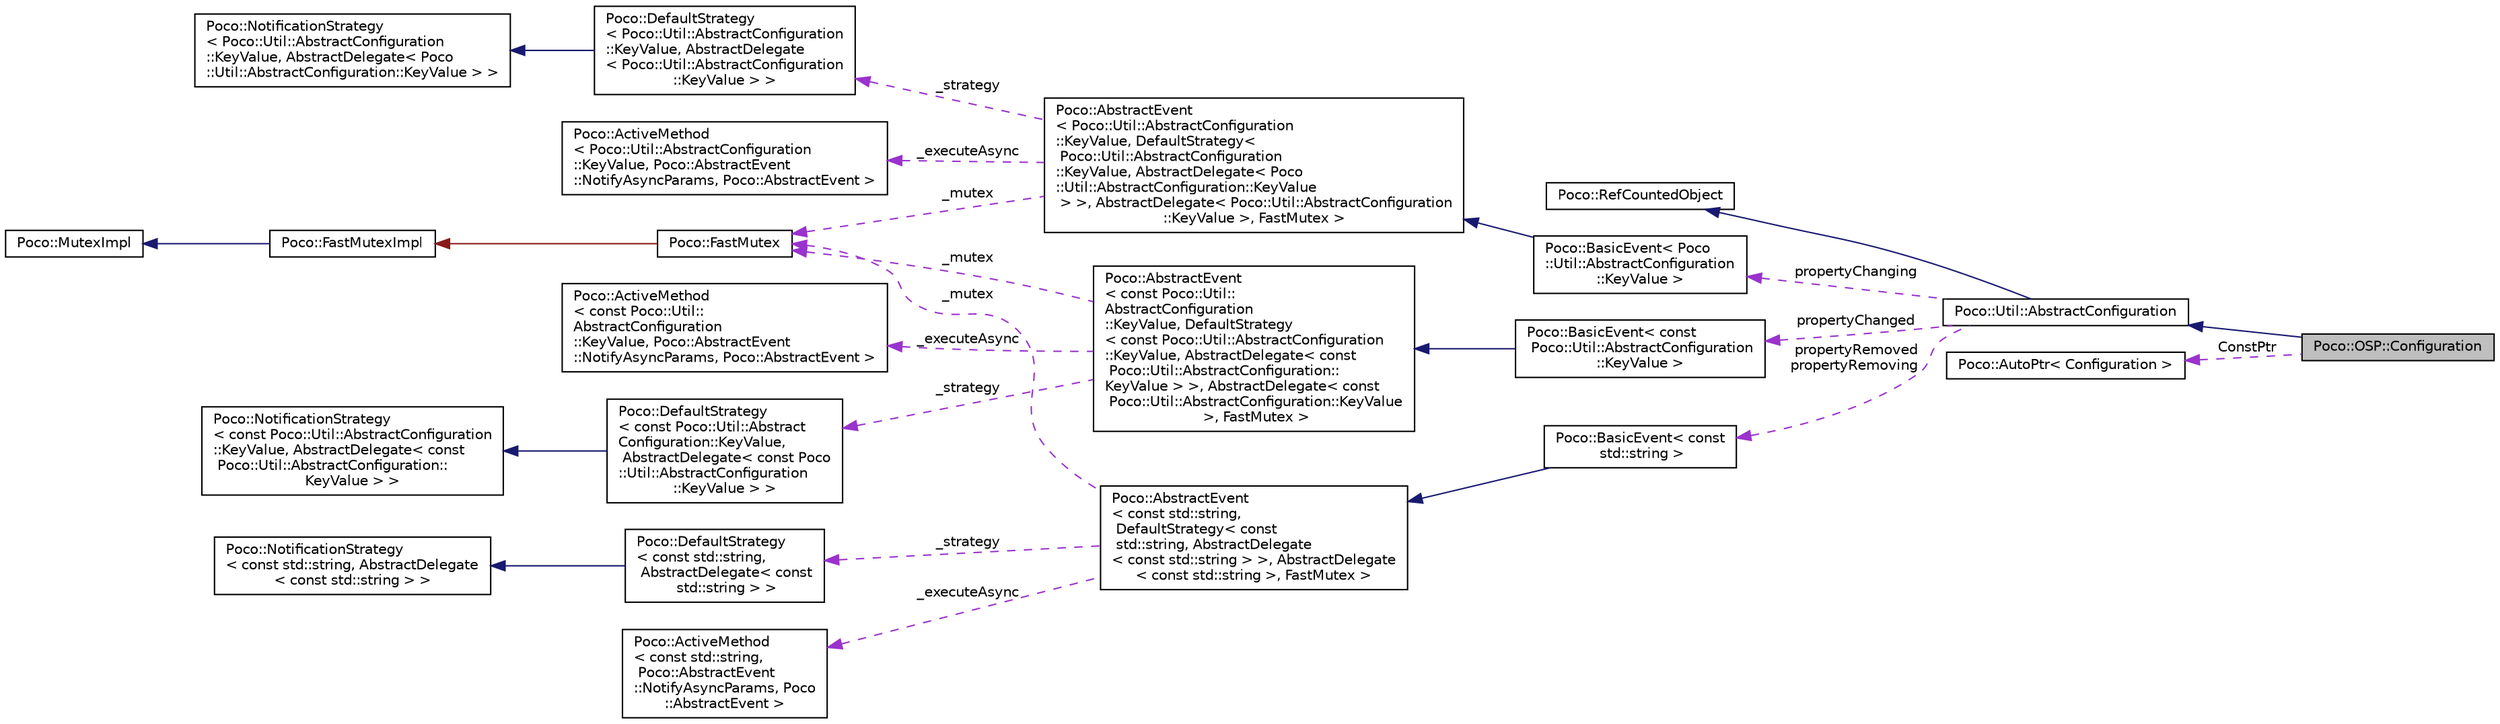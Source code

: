 digraph "Poco::OSP::Configuration"
{
 // LATEX_PDF_SIZE
  edge [fontname="Helvetica",fontsize="10",labelfontname="Helvetica",labelfontsize="10"];
  node [fontname="Helvetica",fontsize="10",shape=record];
  rankdir="LR";
  Node1 [label="Poco::OSP::Configuration",height=0.2,width=0.4,color="black", fillcolor="grey75", style="filled", fontcolor="black",tooltip=" "];
  Node2 -> Node1 [dir="back",color="midnightblue",fontsize="10",style="solid"];
  Node2 [label="Poco::Util::AbstractConfiguration",height=0.2,width=0.4,color="black", fillcolor="white", style="filled",URL="$classPoco_1_1Util_1_1AbstractConfiguration.html",tooltip=" "];
  Node3 -> Node2 [dir="back",color="midnightblue",fontsize="10",style="solid"];
  Node3 [label="Poco::RefCountedObject",height=0.2,width=0.4,color="black", fillcolor="white", style="filled",URL="$classPoco_1_1RefCountedObject.html",tooltip=" "];
  Node4 -> Node2 [dir="back",color="darkorchid3",fontsize="10",style="dashed",label=" propertyChanging" ];
  Node4 [label="Poco::BasicEvent\< Poco\l::Util::AbstractConfiguration\l::KeyValue \>",height=0.2,width=0.4,color="black", fillcolor="white", style="filled",URL="$classPoco_1_1BasicEvent.html",tooltip=" "];
  Node5 -> Node4 [dir="back",color="midnightblue",fontsize="10",style="solid"];
  Node5 [label="Poco::AbstractEvent\l\< Poco::Util::AbstractConfiguration\l::KeyValue, DefaultStrategy\<\l Poco::Util::AbstractConfiguration\l::KeyValue, AbstractDelegate\< Poco\l::Util::AbstractConfiguration::KeyValue\l \> \>, AbstractDelegate\< Poco::Util::AbstractConfiguration\l::KeyValue \>, FastMutex \>",height=0.2,width=0.4,color="black", fillcolor="white", style="filled",URL="$classPoco_1_1AbstractEvent.html",tooltip=" "];
  Node6 -> Node5 [dir="back",color="darkorchid3",fontsize="10",style="dashed",label=" _strategy" ];
  Node6 [label="Poco::DefaultStrategy\l\< Poco::Util::AbstractConfiguration\l::KeyValue, AbstractDelegate\l\< Poco::Util::AbstractConfiguration\l::KeyValue \> \>",height=0.2,width=0.4,color="black", fillcolor="white", style="filled",URL="$classPoco_1_1DefaultStrategy.html",tooltip=" "];
  Node7 -> Node6 [dir="back",color="midnightblue",fontsize="10",style="solid"];
  Node7 [label="Poco::NotificationStrategy\l\< Poco::Util::AbstractConfiguration\l::KeyValue, AbstractDelegate\< Poco\l::Util::AbstractConfiguration::KeyValue \> \>",height=0.2,width=0.4,color="black", fillcolor="white", style="filled",URL="$classPoco_1_1NotificationStrategy.html",tooltip=" "];
  Node8 -> Node5 [dir="back",color="darkorchid3",fontsize="10",style="dashed",label=" _executeAsync" ];
  Node8 [label="Poco::ActiveMethod\l\< Poco::Util::AbstractConfiguration\l::KeyValue, Poco::AbstractEvent\l::NotifyAsyncParams, Poco::AbstractEvent \>",height=0.2,width=0.4,color="black", fillcolor="white", style="filled",URL="$classPoco_1_1ActiveMethod.html",tooltip=" "];
  Node9 -> Node5 [dir="back",color="darkorchid3",fontsize="10",style="dashed",label=" _mutex" ];
  Node9 [label="Poco::FastMutex",height=0.2,width=0.4,color="black", fillcolor="white", style="filled",URL="$classPoco_1_1FastMutex.html",tooltip=" "];
  Node10 -> Node9 [dir="back",color="firebrick4",fontsize="10",style="solid"];
  Node10 [label="Poco::FastMutexImpl",height=0.2,width=0.4,color="black", fillcolor="white", style="filled",URL="$classPoco_1_1FastMutexImpl.html",tooltip=" "];
  Node11 -> Node10 [dir="back",color="midnightblue",fontsize="10",style="solid"];
  Node11 [label="Poco::MutexImpl",height=0.2,width=0.4,color="black", fillcolor="white", style="filled",URL="$classPoco_1_1MutexImpl.html",tooltip=" "];
  Node12 -> Node2 [dir="back",color="darkorchid3",fontsize="10",style="dashed",label=" propertyChanged" ];
  Node12 [label="Poco::BasicEvent\< const\l Poco::Util::AbstractConfiguration\l::KeyValue \>",height=0.2,width=0.4,color="black", fillcolor="white", style="filled",URL="$classPoco_1_1BasicEvent.html",tooltip=" "];
  Node13 -> Node12 [dir="back",color="midnightblue",fontsize="10",style="solid"];
  Node13 [label="Poco::AbstractEvent\l\< const Poco::Util::\lAbstractConfiguration\l::KeyValue, DefaultStrategy\l\< const Poco::Util::AbstractConfiguration\l::KeyValue, AbstractDelegate\< const\l Poco::Util::AbstractConfiguration::\lKeyValue \> \>, AbstractDelegate\< const\l Poco::Util::AbstractConfiguration::KeyValue\l \>, FastMutex \>",height=0.2,width=0.4,color="black", fillcolor="white", style="filled",URL="$classPoco_1_1AbstractEvent.html",tooltip=" "];
  Node14 -> Node13 [dir="back",color="darkorchid3",fontsize="10",style="dashed",label=" _executeAsync" ];
  Node14 [label="Poco::ActiveMethod\l\< const Poco::Util::\lAbstractConfiguration\l::KeyValue, Poco::AbstractEvent\l::NotifyAsyncParams, Poco::AbstractEvent \>",height=0.2,width=0.4,color="black", fillcolor="white", style="filled",URL="$classPoco_1_1ActiveMethod.html",tooltip=" "];
  Node15 -> Node13 [dir="back",color="darkorchid3",fontsize="10",style="dashed",label=" _strategy" ];
  Node15 [label="Poco::DefaultStrategy\l\< const Poco::Util::Abstract\lConfiguration::KeyValue,\l AbstractDelegate\< const Poco\l::Util::AbstractConfiguration\l::KeyValue \> \>",height=0.2,width=0.4,color="black", fillcolor="white", style="filled",URL="$classPoco_1_1DefaultStrategy.html",tooltip=" "];
  Node16 -> Node15 [dir="back",color="midnightblue",fontsize="10",style="solid"];
  Node16 [label="Poco::NotificationStrategy\l\< const Poco::Util::AbstractConfiguration\l::KeyValue, AbstractDelegate\< const\l Poco::Util::AbstractConfiguration::\lKeyValue \> \>",height=0.2,width=0.4,color="black", fillcolor="white", style="filled",URL="$classPoco_1_1NotificationStrategy.html",tooltip=" "];
  Node9 -> Node13 [dir="back",color="darkorchid3",fontsize="10",style="dashed",label=" _mutex" ];
  Node17 -> Node2 [dir="back",color="darkorchid3",fontsize="10",style="dashed",label=" propertyRemoved\npropertyRemoving" ];
  Node17 [label="Poco::BasicEvent\< const\l std::string \>",height=0.2,width=0.4,color="black", fillcolor="white", style="filled",URL="$classPoco_1_1BasicEvent.html",tooltip=" "];
  Node18 -> Node17 [dir="back",color="midnightblue",fontsize="10",style="solid"];
  Node18 [label="Poco::AbstractEvent\l\< const std::string,\l DefaultStrategy\< const\l std::string, AbstractDelegate\l\< const std::string \> \>, AbstractDelegate\l\< const std::string \>, FastMutex \>",height=0.2,width=0.4,color="black", fillcolor="white", style="filled",URL="$classPoco_1_1AbstractEvent.html",tooltip=" "];
  Node19 -> Node18 [dir="back",color="darkorchid3",fontsize="10",style="dashed",label=" _executeAsync" ];
  Node19 [label="Poco::ActiveMethod\l\< const std::string,\l Poco::AbstractEvent\l::NotifyAsyncParams, Poco\l::AbstractEvent \>",height=0.2,width=0.4,color="black", fillcolor="white", style="filled",URL="$classPoco_1_1ActiveMethod.html",tooltip=" "];
  Node20 -> Node18 [dir="back",color="darkorchid3",fontsize="10",style="dashed",label=" _strategy" ];
  Node20 [label="Poco::DefaultStrategy\l\< const std::string,\l AbstractDelegate\< const\l std::string \> \>",height=0.2,width=0.4,color="black", fillcolor="white", style="filled",URL="$classPoco_1_1DefaultStrategy.html",tooltip=" "];
  Node21 -> Node20 [dir="back",color="midnightblue",fontsize="10",style="solid"];
  Node21 [label="Poco::NotificationStrategy\l\< const std::string, AbstractDelegate\l\< const std::string \> \>",height=0.2,width=0.4,color="black", fillcolor="white", style="filled",URL="$classPoco_1_1NotificationStrategy.html",tooltip=" "];
  Node9 -> Node18 [dir="back",color="darkorchid3",fontsize="10",style="dashed",label=" _mutex" ];
  Node22 -> Node1 [dir="back",color="darkorchid3",fontsize="10",style="dashed",label=" ConstPtr" ];
  Node22 [label="Poco::AutoPtr\< Configuration \>",height=0.2,width=0.4,color="black", fillcolor="white", style="filled",URL="$classPoco_1_1AutoPtr.html",tooltip=" "];
}
